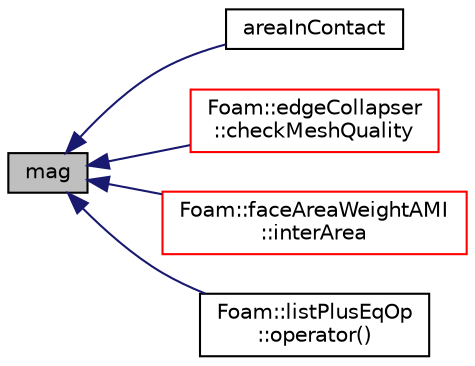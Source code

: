 digraph "mag"
{
  bgcolor="transparent";
  edge [fontname="Helvetica",fontsize="10",labelfontname="Helvetica",labelfontsize="10"];
  node [fontname="Helvetica",fontsize="10",shape=record];
  rankdir="LR";
  Node129 [label="mag",height=0.2,width=0.4,color="black", fillcolor="grey75", style="filled", fontcolor="black"];
  Node129 -> Node130 [dir="back",color="midnightblue",fontsize="10",style="solid",fontname="Helvetica"];
  Node130 [label="areaInContact",height=0.2,width=0.4,color="black",URL="$a28369.html#a4b894eb38125eaa6630954e8f1232b35",tooltip="Return area in contact, given the displacement in vertices. "];
  Node129 -> Node131 [dir="back",color="midnightblue",fontsize="10",style="solid",fontname="Helvetica"];
  Node131 [label="Foam::edgeCollapser\l::checkMeshQuality",height=0.2,width=0.4,color="red",URL="$a22401.html#a05c592dbdbe3fcc0728c2595750b5982",tooltip="Check mesh and mark points on faces in error. "];
  Node129 -> Node135 [dir="back",color="midnightblue",fontsize="10",style="solid",fontname="Helvetica"];
  Node135 [label="Foam::faceAreaWeightAMI\l::interArea",height=0.2,width=0.4,color="red",URL="$a26009.html#af394246c67b9f3dc9f4ac481321c1ae0",tooltip="Area of intersection between source and target faces. "];
  Node129 -> Node139 [dir="back",color="midnightblue",fontsize="10",style="solid",fontname="Helvetica"];
  Node139 [label="Foam::listPlusEqOp\l::operator()",height=0.2,width=0.4,color="black",URL="$a25925.html#a2bca5855a51bffee2f0fe2aacc4aba10"];
}
